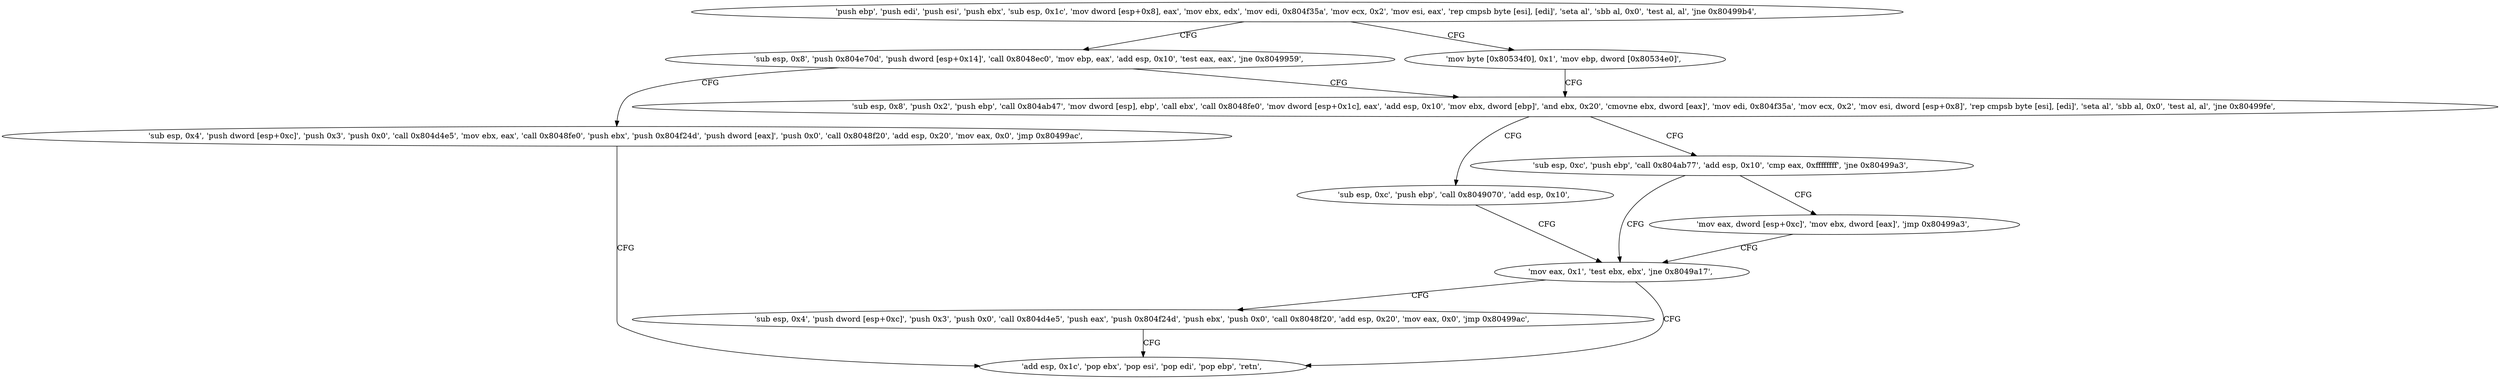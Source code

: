 digraph "func" {
"134519080" [label = "'push ebp', 'push edi', 'push esi', 'push ebx', 'sub esp, 0x1c', 'mov dword [esp+0x8], eax', 'mov ebx, edx', 'mov edi, 0x804f35a', 'mov ecx, 0x2', 'mov esi, eax', 'rep cmpsb byte [esi], [edi]', 'seta al', 'sbb al, 0x0', 'test al, al', 'jne 0x80499b4', " ]
"134519220" [label = "'sub esp, 0x8', 'push 0x804e70d', 'push dword [esp+0x14]', 'call 0x8048ec0', 'mov ebp, eax', 'add esp, 0x10', 'test eax, eax', 'jne 0x8049959', " ]
"134519116" [label = "'mov byte [0x80534f0], 0x1', 'mov ebp, dword [0x80534e0]', " ]
"134519129" [label = "'sub esp, 0x8', 'push 0x2', 'push ebp', 'call 0x804ab47', 'mov dword [esp], ebp', 'call ebx', 'call 0x8048fe0', 'mov dword [esp+0x1c], eax', 'add esp, 0x10', 'mov ebx, dword [ebp]', 'and ebx, 0x20', 'cmovne ebx, dword [eax]', 'mov edi, 0x804f35a', 'mov ecx, 0x2', 'mov esi, dword [esp+0x8]', 'rep cmpsb byte [esi], [edi]', 'seta al', 'sbb al, 0x0', 'test al, al', 'jne 0x80499fe', " ]
"134519246" [label = "'sub esp, 0x4', 'push dword [esp+0xc]', 'push 0x3', 'push 0x0', 'call 0x804d4e5', 'mov ebx, eax', 'call 0x8048fe0', 'push ebx', 'push 0x804f24d', 'push dword [eax]', 'push 0x0', 'call 0x8048f20', 'add esp, 0x20', 'mov eax, 0x0', 'jmp 0x80499ac', " ]
"134519294" [label = "'sub esp, 0xc', 'push ebp', 'call 0x804ab77', 'add esp, 0x10', 'cmp eax, 0xffffffff', 'jne 0x80499a3', " ]
"134519191" [label = "'sub esp, 0xc', 'push ebp', 'call 0x8049070', 'add esp, 0x10', " ]
"134519212" [label = "'add esp, 0x1c', 'pop ebx', 'pop esi', 'pop edi', 'pop ebp', 'retn', " ]
"134519203" [label = "'mov eax, 0x1', 'test ebx, ebx', 'jne 0x8049a17', " ]
"134519311" [label = "'mov eax, dword [esp+0xc]', 'mov ebx, dword [eax]', 'jmp 0x80499a3', " ]
"134519319" [label = "'sub esp, 0x4', 'push dword [esp+0xc]', 'push 0x3', 'push 0x0', 'call 0x804d4e5', 'push eax', 'push 0x804f24d', 'push ebx', 'push 0x0', 'call 0x8048f20', 'add esp, 0x20', 'mov eax, 0x0', 'jmp 0x80499ac', " ]
"134519080" -> "134519220" [ label = "CFG" ]
"134519080" -> "134519116" [ label = "CFG" ]
"134519220" -> "134519129" [ label = "CFG" ]
"134519220" -> "134519246" [ label = "CFG" ]
"134519116" -> "134519129" [ label = "CFG" ]
"134519129" -> "134519294" [ label = "CFG" ]
"134519129" -> "134519191" [ label = "CFG" ]
"134519246" -> "134519212" [ label = "CFG" ]
"134519294" -> "134519203" [ label = "CFG" ]
"134519294" -> "134519311" [ label = "CFG" ]
"134519191" -> "134519203" [ label = "CFG" ]
"134519203" -> "134519319" [ label = "CFG" ]
"134519203" -> "134519212" [ label = "CFG" ]
"134519311" -> "134519203" [ label = "CFG" ]
"134519319" -> "134519212" [ label = "CFG" ]
}
